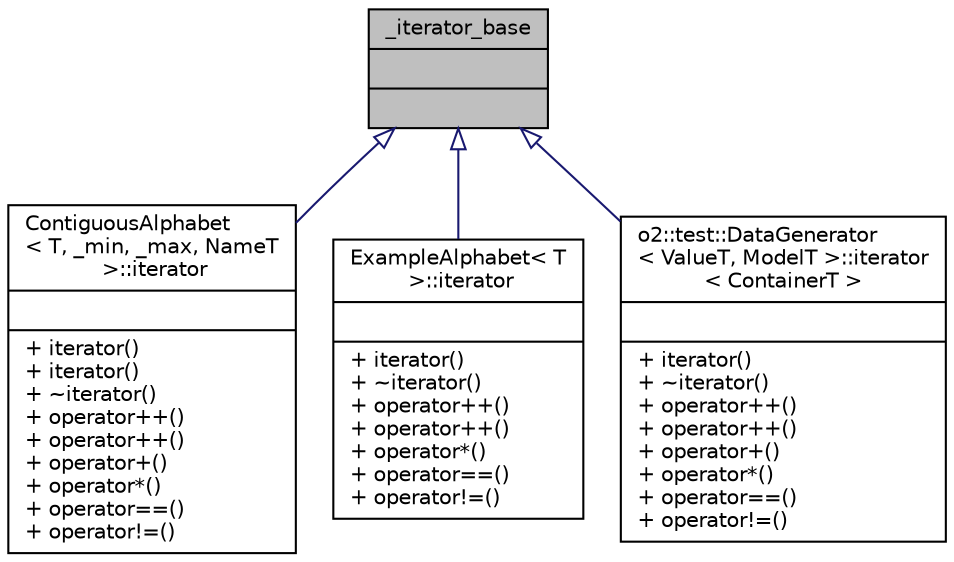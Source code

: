 digraph "_iterator_base"
{
 // INTERACTIVE_SVG=YES
  bgcolor="transparent";
  edge [fontname="Helvetica",fontsize="10",labelfontname="Helvetica",labelfontsize="10"];
  node [fontname="Helvetica",fontsize="10",shape=record];
  Node1 [label="{_iterator_base\n||}",height=0.2,width=0.4,color="black", fillcolor="grey75", style="filled" fontcolor="black"];
  Node1 -> Node2 [dir="back",color="midnightblue",fontsize="10",style="solid",arrowtail="onormal",fontname="Helvetica"];
  Node2 [label="{ContiguousAlphabet\l\< T, _min, _max, NameT\l \>::iterator\n||+ iterator()\l+ iterator()\l+ ~iterator()\l+ operator++()\l+ operator++()\l+ operator+()\l+ operator*()\l+ operator==()\l+ operator!=()\l}",height=0.2,width=0.4,color="black",URL="$d6/df8/classContiguousAlphabet_1_1iterator.html",tooltip="a forward iterator to access the list of elements "];
  Node1 -> Node3 [dir="back",color="midnightblue",fontsize="10",style="solid",arrowtail="onormal",fontname="Helvetica"];
  Node3 [label="{ExampleAlphabet\< T\l \>::iterator\n||+ iterator()\l+ ~iterator()\l+ operator++()\l+ operator++()\l+ operator*()\l+ operator==()\l+ operator!=()\l}",height=0.2,width=0.4,color="black",URL="$db/d93/classExampleAlphabet_1_1iterator.html",tooltip="a forward iterator to access the list of elements "];
  Node1 -> Node4 [dir="back",color="midnightblue",fontsize="10",style="solid",arrowtail="onormal",fontname="Helvetica"];
  Node4 [label="{o2::test::DataGenerator\l\< ValueT, ModelT \>::iterator\l\< ContainerT \>\n||+ iterator()\l+ ~iterator()\l+ operator++()\l+ operator++()\l+ operator+()\l+ operator*()\l+ operator==()\l+ operator!=()\l}",height=0.2,width=0.4,color="black",URL="$d7/d5e/classo2_1_1test_1_1DataGenerator_1_1iterator.html"];
}
